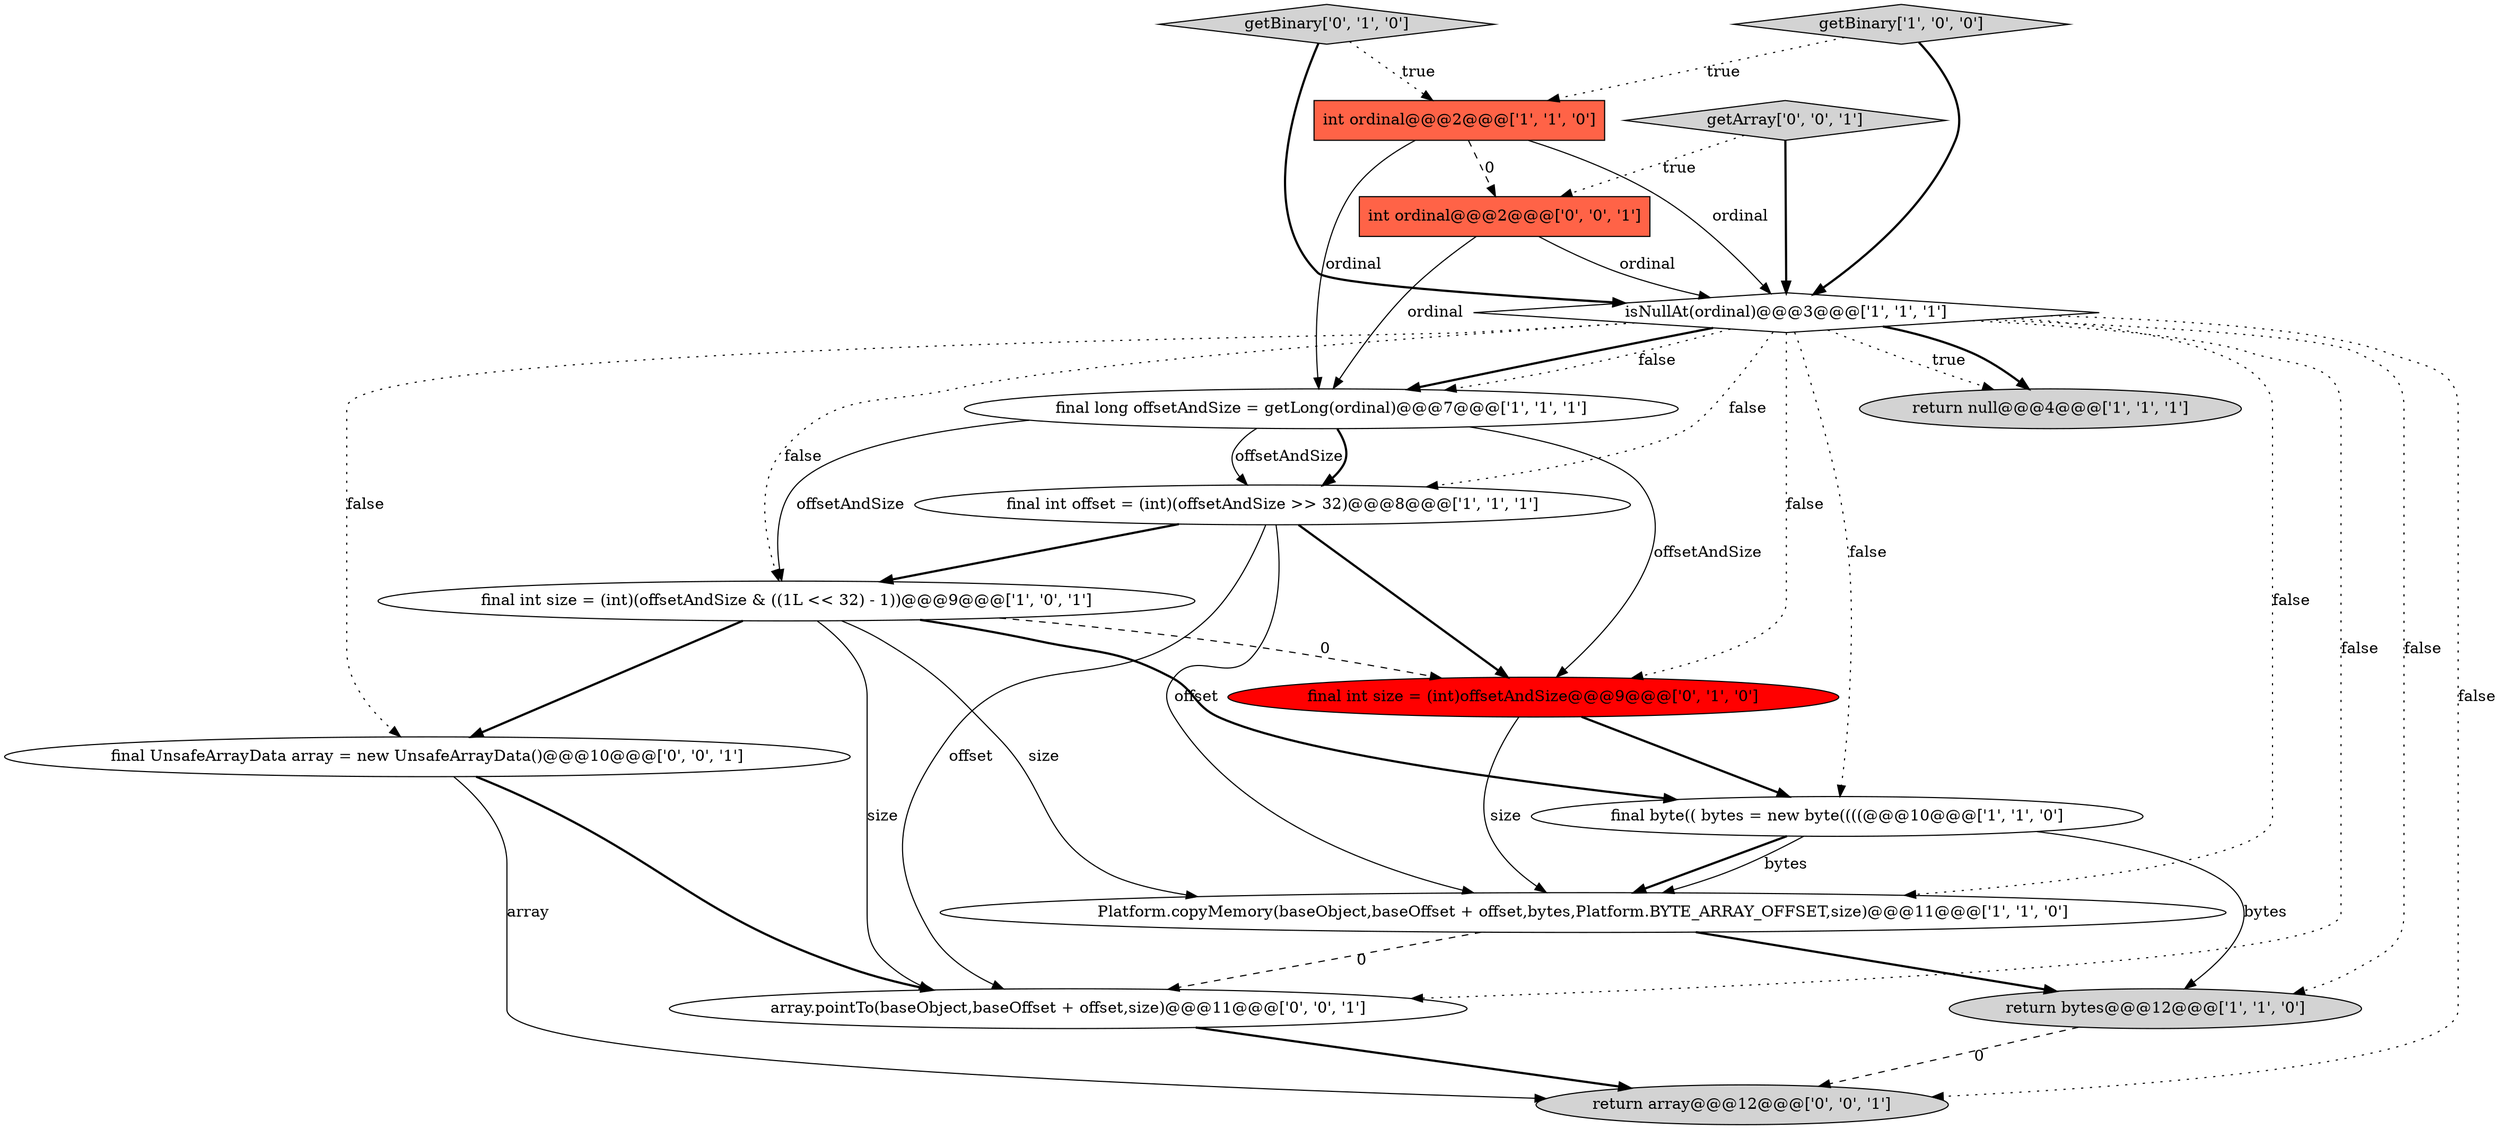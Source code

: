 digraph {
4 [style = filled, label = "isNullAt(ordinal)@@@3@@@['1', '1', '1']", fillcolor = white, shape = diamond image = "AAA0AAABBB1BBB"];
9 [style = filled, label = "getBinary['1', '0', '0']", fillcolor = lightgray, shape = diamond image = "AAA0AAABBB1BBB"];
13 [style = filled, label = "final UnsafeArrayData array = new UnsafeArrayData()@@@10@@@['0', '0', '1']", fillcolor = white, shape = ellipse image = "AAA0AAABBB3BBB"];
0 [style = filled, label = "final long offsetAndSize = getLong(ordinal)@@@7@@@['1', '1', '1']", fillcolor = white, shape = ellipse image = "AAA0AAABBB1BBB"];
8 [style = filled, label = "Platform.copyMemory(baseObject,baseOffset + offset,bytes,Platform.BYTE_ARRAY_OFFSET,size)@@@11@@@['1', '1', '0']", fillcolor = white, shape = ellipse image = "AAA0AAABBB1BBB"];
7 [style = filled, label = "final int offset = (int)(offsetAndSize >> 32)@@@8@@@['1', '1', '1']", fillcolor = white, shape = ellipse image = "AAA0AAABBB1BBB"];
10 [style = filled, label = "getBinary['0', '1', '0']", fillcolor = lightgray, shape = diamond image = "AAA0AAABBB2BBB"];
14 [style = filled, label = "int ordinal@@@2@@@['0', '0', '1']", fillcolor = tomato, shape = box image = "AAA0AAABBB3BBB"];
16 [style = filled, label = "array.pointTo(baseObject,baseOffset + offset,size)@@@11@@@['0', '0', '1']", fillcolor = white, shape = ellipse image = "AAA0AAABBB3BBB"];
5 [style = filled, label = "final byte(( bytes = new byte((((@@@10@@@['1', '1', '0']", fillcolor = white, shape = ellipse image = "AAA0AAABBB1BBB"];
1 [style = filled, label = "int ordinal@@@2@@@['1', '1', '0']", fillcolor = tomato, shape = box image = "AAA0AAABBB1BBB"];
2 [style = filled, label = "return bytes@@@12@@@['1', '1', '0']", fillcolor = lightgray, shape = ellipse image = "AAA0AAABBB1BBB"];
12 [style = filled, label = "getArray['0', '0', '1']", fillcolor = lightgray, shape = diamond image = "AAA0AAABBB3BBB"];
15 [style = filled, label = "return array@@@12@@@['0', '0', '1']", fillcolor = lightgray, shape = ellipse image = "AAA0AAABBB3BBB"];
11 [style = filled, label = "final int size = (int)offsetAndSize@@@9@@@['0', '1', '0']", fillcolor = red, shape = ellipse image = "AAA1AAABBB2BBB"];
6 [style = filled, label = "final int size = (int)(offsetAndSize & ((1L << 32) - 1))@@@9@@@['1', '0', '1']", fillcolor = white, shape = ellipse image = "AAA0AAABBB1BBB"];
3 [style = filled, label = "return null@@@4@@@['1', '1', '1']", fillcolor = lightgray, shape = ellipse image = "AAA0AAABBB1BBB"];
16->15 [style = bold, label=""];
4->3 [style = bold, label=""];
5->8 [style = bold, label=""];
6->8 [style = solid, label="size"];
14->4 [style = solid, label="ordinal"];
7->11 [style = bold, label=""];
8->16 [style = dashed, label="0"];
4->7 [style = dotted, label="false"];
1->14 [style = dashed, label="0"];
9->4 [style = bold, label=""];
6->11 [style = dashed, label="0"];
4->5 [style = dotted, label="false"];
11->8 [style = solid, label="size"];
0->7 [style = solid, label="offsetAndSize"];
4->13 [style = dotted, label="false"];
4->8 [style = dotted, label="false"];
4->6 [style = dotted, label="false"];
4->11 [style = dotted, label="false"];
7->8 [style = solid, label="offset"];
4->15 [style = dotted, label="false"];
13->16 [style = bold, label=""];
4->0 [style = bold, label=""];
0->7 [style = bold, label=""];
2->15 [style = dashed, label="0"];
14->0 [style = solid, label="ordinal"];
12->14 [style = dotted, label="true"];
6->5 [style = bold, label=""];
11->5 [style = bold, label=""];
4->2 [style = dotted, label="false"];
4->3 [style = dotted, label="true"];
8->2 [style = bold, label=""];
12->4 [style = bold, label=""];
5->8 [style = solid, label="bytes"];
6->13 [style = bold, label=""];
7->6 [style = bold, label=""];
9->1 [style = dotted, label="true"];
1->4 [style = solid, label="ordinal"];
10->4 [style = bold, label=""];
5->2 [style = solid, label="bytes"];
10->1 [style = dotted, label="true"];
1->0 [style = solid, label="ordinal"];
4->0 [style = dotted, label="false"];
13->15 [style = solid, label="array"];
4->16 [style = dotted, label="false"];
0->6 [style = solid, label="offsetAndSize"];
6->16 [style = solid, label="size"];
7->16 [style = solid, label="offset"];
0->11 [style = solid, label="offsetAndSize"];
}
